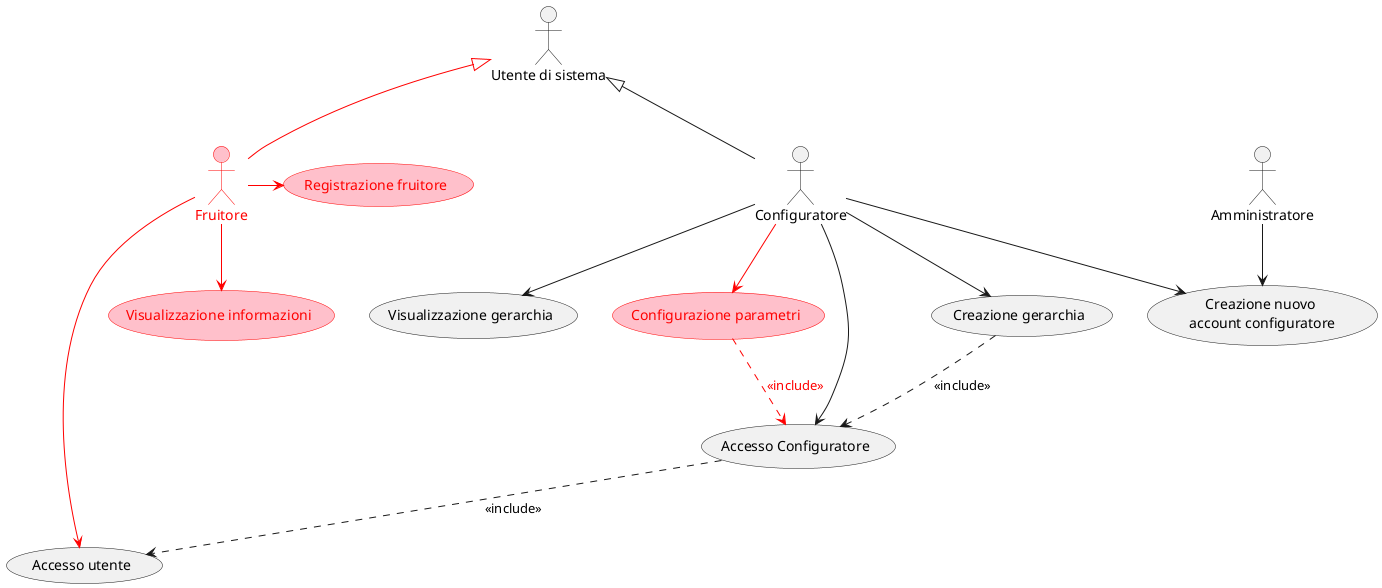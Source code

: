 @startuml

:Utente di sistema: as user
:Configuratore: as conf
:Amministratore: as adm

conf -up-|> user
conf --> (Accesso Configuratore)
conf --> (Creazione gerarchia)

adm --> (Creazione nuovo \naccount configuratore)
conf --> (Creazione nuovo \naccount configuratore)
conf --> (Visualizzazione gerarchia)

(Accesso Configuratore) ..> (Accesso utente): <<include>>
(Creazione gerarchia) ..> (Accesso Configuratore): <<include>>

'VERSIONE 2 ===========================================

:Fruitore: as fruit #pink;line:red;text:red

fruit -up-|> user #red;text:red

(Configurazione parametri)  #pink;line:red;text:red
(Registrazione fruitore) #pink;line:red;text:red
(Visualizzazione informazioni) #pink;line:red;text:red

conf --> (Configurazione parametri) #red;text:red
fruit --> (Visualizzazione informazioni) #red;text:red
fruit -right-> (Registrazione fruitore) #red;text:red
fruit --> (Accesso utente) #red;text:red
(Configurazione parametri) ..> (Accesso Configuratore) #red;text:red : <<include>>

@enduml